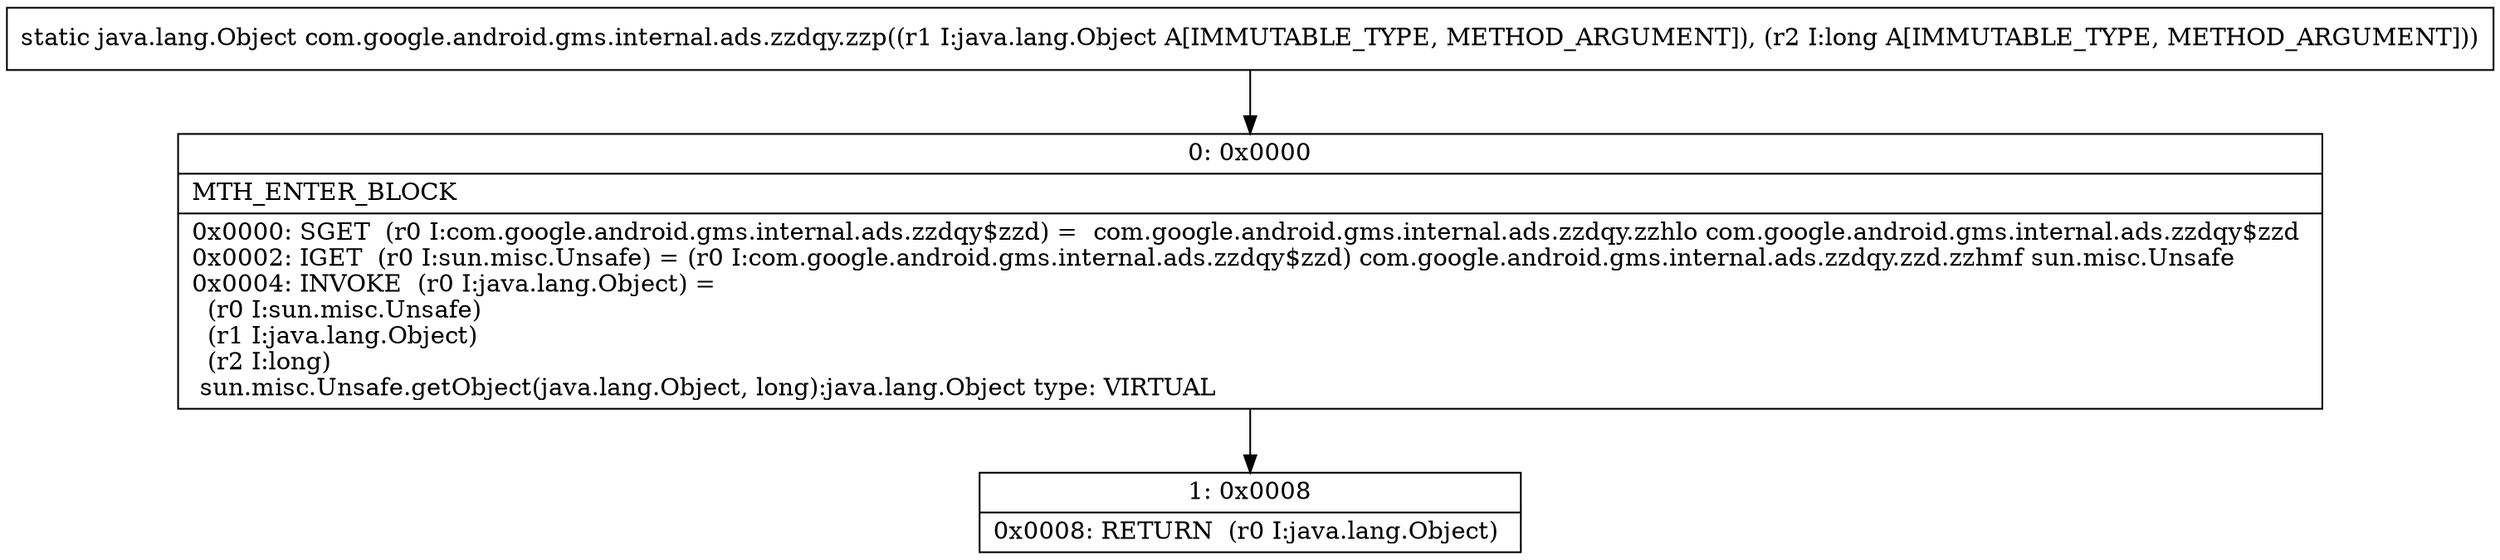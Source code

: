 digraph "CFG forcom.google.android.gms.internal.ads.zzdqy.zzp(Ljava\/lang\/Object;J)Ljava\/lang\/Object;" {
Node_0 [shape=record,label="{0\:\ 0x0000|MTH_ENTER_BLOCK\l|0x0000: SGET  (r0 I:com.google.android.gms.internal.ads.zzdqy$zzd) =  com.google.android.gms.internal.ads.zzdqy.zzhlo com.google.android.gms.internal.ads.zzdqy$zzd \l0x0002: IGET  (r0 I:sun.misc.Unsafe) = (r0 I:com.google.android.gms.internal.ads.zzdqy$zzd) com.google.android.gms.internal.ads.zzdqy.zzd.zzhmf sun.misc.Unsafe \l0x0004: INVOKE  (r0 I:java.lang.Object) = \l  (r0 I:sun.misc.Unsafe)\l  (r1 I:java.lang.Object)\l  (r2 I:long)\l sun.misc.Unsafe.getObject(java.lang.Object, long):java.lang.Object type: VIRTUAL \l}"];
Node_1 [shape=record,label="{1\:\ 0x0008|0x0008: RETURN  (r0 I:java.lang.Object) \l}"];
MethodNode[shape=record,label="{static java.lang.Object com.google.android.gms.internal.ads.zzdqy.zzp((r1 I:java.lang.Object A[IMMUTABLE_TYPE, METHOD_ARGUMENT]), (r2 I:long A[IMMUTABLE_TYPE, METHOD_ARGUMENT])) }"];
MethodNode -> Node_0;
Node_0 -> Node_1;
}


